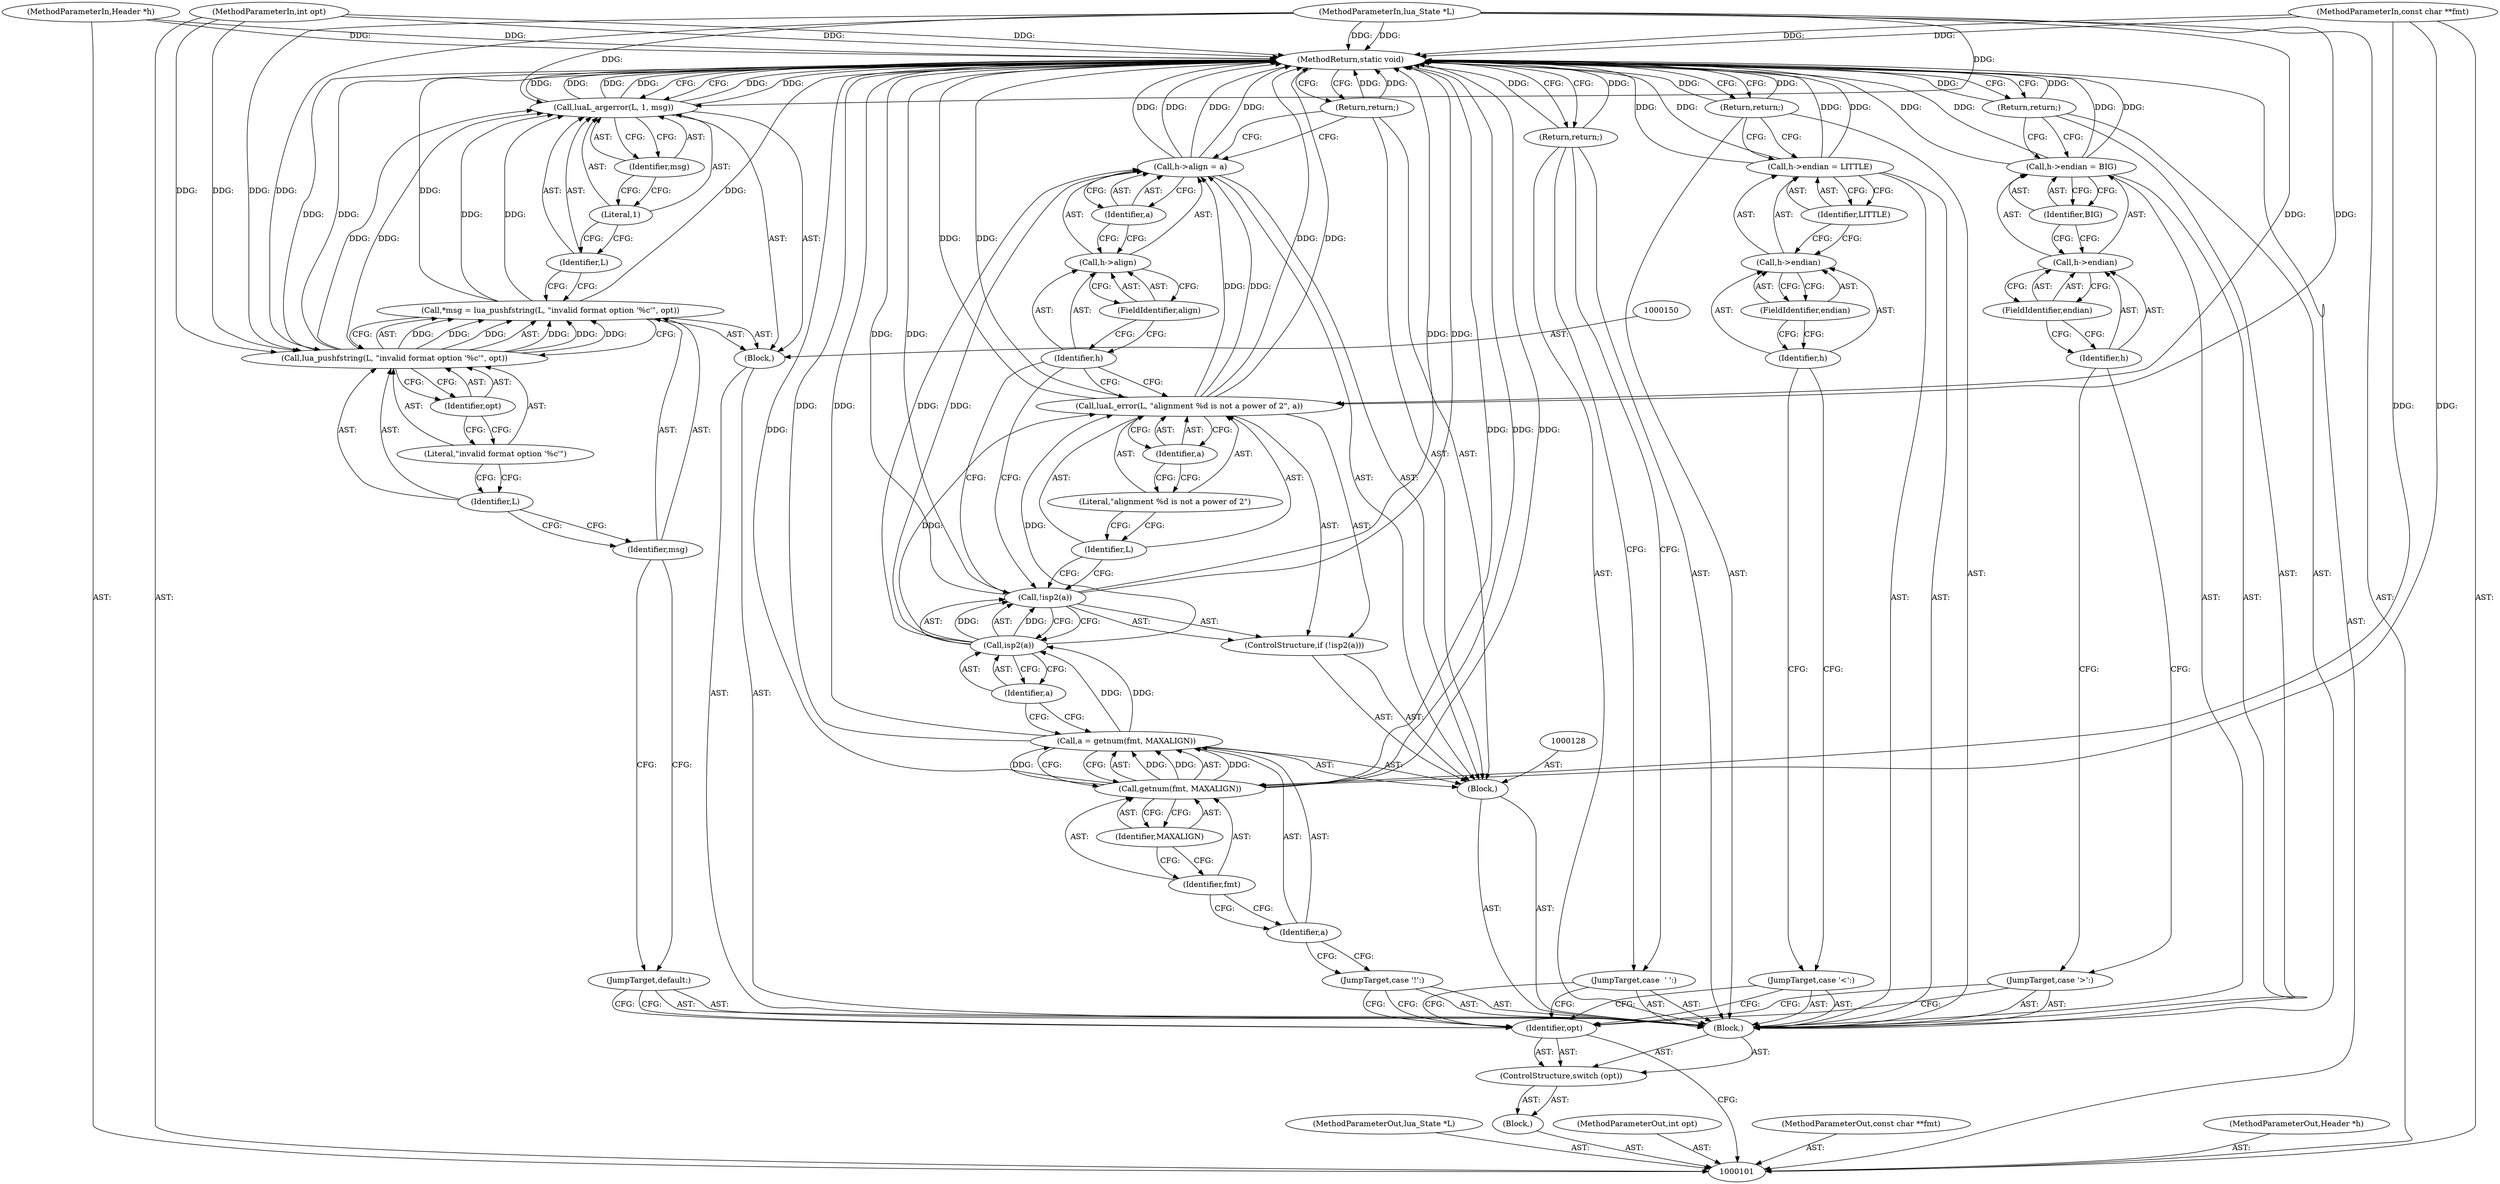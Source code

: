 digraph "0_redis_1eb08bcd4634ae42ec45e8284923ac048beaa4c3_0" {
"1000161" [label="(MethodReturn,static void)"];
"1000102" [label="(MethodParameterIn,lua_State *L)"];
"1000213" [label="(MethodParameterOut,lua_State *L)"];
"1000103" [label="(MethodParameterIn,int opt)"];
"1000214" [label="(MethodParameterOut,int opt)"];
"1000104" [label="(MethodParameterIn,const char **fmt)"];
"1000215" [label="(MethodParameterOut,const char **fmt)"];
"1000139" [label="(Identifier,L)"];
"1000140" [label="(Literal,\"alignment %d is not a power of 2\")"];
"1000141" [label="(Identifier,a)"];
"1000138" [label="(Call,luaL_error(L, \"alignment %d is not a power of 2\", a))"];
"1000145" [label="(FieldIdentifier,align)"];
"1000146" [label="(Identifier,a)"];
"1000142" [label="(Call,h->align = a)"];
"1000143" [label="(Call,h->align)"];
"1000144" [label="(Identifier,h)"];
"1000147" [label="(Return,return;)"];
"1000148" [label="(JumpTarget,default:)"];
"1000151" [label="(Call,*msg = lua_pushfstring(L, \"invalid format option '%c'\", opt))"];
"1000152" [label="(Identifier,msg)"];
"1000153" [label="(Call,lua_pushfstring(L, \"invalid format option '%c'\", opt))"];
"1000154" [label="(Identifier,L)"];
"1000155" [label="(Literal,\"invalid format option '%c'\")"];
"1000149" [label="(Block,)"];
"1000156" [label="(Identifier,opt)"];
"1000158" [label="(Identifier,L)"];
"1000159" [label="(Literal,1)"];
"1000160" [label="(Identifier,msg)"];
"1000157" [label="(Call,luaL_argerror(L, 1, msg))"];
"1000105" [label="(MethodParameterIn,Header *h)"];
"1000216" [label="(MethodParameterOut,Header *h)"];
"1000106" [label="(Block,)"];
"1000108" [label="(Identifier,opt)"];
"1000109" [label="(Block,)"];
"1000107" [label="(ControlStructure,switch (opt))"];
"1000111" [label="(Return,return;)"];
"1000110" [label="(JumpTarget,case  ' ':)"];
"1000113" [label="(Call,h->endian = BIG)"];
"1000114" [label="(Call,h->endian)"];
"1000115" [label="(Identifier,h)"];
"1000116" [label="(FieldIdentifier,endian)"];
"1000117" [label="(Identifier,BIG)"];
"1000118" [label="(Return,return;)"];
"1000112" [label="(JumpTarget,case '>':)"];
"1000120" [label="(Call,h->endian = LITTLE)"];
"1000121" [label="(Call,h->endian)"];
"1000122" [label="(Identifier,h)"];
"1000123" [label="(FieldIdentifier,endian)"];
"1000124" [label="(Identifier,LITTLE)"];
"1000125" [label="(Return,return;)"];
"1000119" [label="(JumpTarget,case '<':)"];
"1000126" [label="(JumpTarget,case '!':)"];
"1000129" [label="(Call,a = getnum(fmt, MAXALIGN))"];
"1000130" [label="(Identifier,a)"];
"1000131" [label="(Call,getnum(fmt, MAXALIGN))"];
"1000132" [label="(Identifier,fmt)"];
"1000133" [label="(Identifier,MAXALIGN)"];
"1000127" [label="(Block,)"];
"1000135" [label="(Call,!isp2(a))"];
"1000136" [label="(Call,isp2(a))"];
"1000137" [label="(Identifier,a)"];
"1000134" [label="(ControlStructure,if (!isp2(a)))"];
"1000161" -> "1000101"  [label="AST: "];
"1000161" -> "1000111"  [label="CFG: "];
"1000161" -> "1000118"  [label="CFG: "];
"1000161" -> "1000125"  [label="CFG: "];
"1000161" -> "1000147"  [label="CFG: "];
"1000161" -> "1000157"  [label="CFG: "];
"1000113" -> "1000161"  [label="DDG: "];
"1000113" -> "1000161"  [label="DDG: "];
"1000157" -> "1000161"  [label="DDG: "];
"1000157" -> "1000161"  [label="DDG: "];
"1000157" -> "1000161"  [label="DDG: "];
"1000104" -> "1000161"  [label="DDG: "];
"1000105" -> "1000161"  [label="DDG: "];
"1000120" -> "1000161"  [label="DDG: "];
"1000120" -> "1000161"  [label="DDG: "];
"1000151" -> "1000161"  [label="DDG: "];
"1000142" -> "1000161"  [label="DDG: "];
"1000142" -> "1000161"  [label="DDG: "];
"1000131" -> "1000161"  [label="DDG: "];
"1000131" -> "1000161"  [label="DDG: "];
"1000138" -> "1000161"  [label="DDG: "];
"1000138" -> "1000161"  [label="DDG: "];
"1000103" -> "1000161"  [label="DDG: "];
"1000102" -> "1000161"  [label="DDG: "];
"1000135" -> "1000161"  [label="DDG: "];
"1000135" -> "1000161"  [label="DDG: "];
"1000153" -> "1000161"  [label="DDG: "];
"1000129" -> "1000161"  [label="DDG: "];
"1000111" -> "1000161"  [label="DDG: "];
"1000147" -> "1000161"  [label="DDG: "];
"1000125" -> "1000161"  [label="DDG: "];
"1000118" -> "1000161"  [label="DDG: "];
"1000102" -> "1000101"  [label="AST: "];
"1000102" -> "1000161"  [label="DDG: "];
"1000102" -> "1000138"  [label="DDG: "];
"1000102" -> "1000153"  [label="DDG: "];
"1000102" -> "1000157"  [label="DDG: "];
"1000213" -> "1000101"  [label="AST: "];
"1000103" -> "1000101"  [label="AST: "];
"1000103" -> "1000161"  [label="DDG: "];
"1000103" -> "1000153"  [label="DDG: "];
"1000214" -> "1000101"  [label="AST: "];
"1000104" -> "1000101"  [label="AST: "];
"1000104" -> "1000161"  [label="DDG: "];
"1000104" -> "1000131"  [label="DDG: "];
"1000215" -> "1000101"  [label="AST: "];
"1000139" -> "1000138"  [label="AST: "];
"1000139" -> "1000135"  [label="CFG: "];
"1000140" -> "1000139"  [label="CFG: "];
"1000140" -> "1000138"  [label="AST: "];
"1000140" -> "1000139"  [label="CFG: "];
"1000141" -> "1000140"  [label="CFG: "];
"1000141" -> "1000138"  [label="AST: "];
"1000141" -> "1000140"  [label="CFG: "];
"1000138" -> "1000141"  [label="CFG: "];
"1000138" -> "1000134"  [label="AST: "];
"1000138" -> "1000141"  [label="CFG: "];
"1000139" -> "1000138"  [label="AST: "];
"1000140" -> "1000138"  [label="AST: "];
"1000141" -> "1000138"  [label="AST: "];
"1000144" -> "1000138"  [label="CFG: "];
"1000138" -> "1000161"  [label="DDG: "];
"1000138" -> "1000161"  [label="DDG: "];
"1000102" -> "1000138"  [label="DDG: "];
"1000136" -> "1000138"  [label="DDG: "];
"1000138" -> "1000142"  [label="DDG: "];
"1000145" -> "1000143"  [label="AST: "];
"1000145" -> "1000144"  [label="CFG: "];
"1000143" -> "1000145"  [label="CFG: "];
"1000146" -> "1000142"  [label="AST: "];
"1000146" -> "1000143"  [label="CFG: "];
"1000142" -> "1000146"  [label="CFG: "];
"1000142" -> "1000127"  [label="AST: "];
"1000142" -> "1000146"  [label="CFG: "];
"1000143" -> "1000142"  [label="AST: "];
"1000146" -> "1000142"  [label="AST: "];
"1000147" -> "1000142"  [label="CFG: "];
"1000142" -> "1000161"  [label="DDG: "];
"1000142" -> "1000161"  [label="DDG: "];
"1000138" -> "1000142"  [label="DDG: "];
"1000136" -> "1000142"  [label="DDG: "];
"1000143" -> "1000142"  [label="AST: "];
"1000143" -> "1000145"  [label="CFG: "];
"1000144" -> "1000143"  [label="AST: "];
"1000145" -> "1000143"  [label="AST: "];
"1000146" -> "1000143"  [label="CFG: "];
"1000144" -> "1000143"  [label="AST: "];
"1000144" -> "1000138"  [label="CFG: "];
"1000144" -> "1000135"  [label="CFG: "];
"1000145" -> "1000144"  [label="CFG: "];
"1000147" -> "1000127"  [label="AST: "];
"1000147" -> "1000142"  [label="CFG: "];
"1000161" -> "1000147"  [label="CFG: "];
"1000147" -> "1000161"  [label="DDG: "];
"1000148" -> "1000109"  [label="AST: "];
"1000148" -> "1000108"  [label="CFG: "];
"1000152" -> "1000148"  [label="CFG: "];
"1000151" -> "1000149"  [label="AST: "];
"1000151" -> "1000153"  [label="CFG: "];
"1000152" -> "1000151"  [label="AST: "];
"1000153" -> "1000151"  [label="AST: "];
"1000158" -> "1000151"  [label="CFG: "];
"1000151" -> "1000161"  [label="DDG: "];
"1000153" -> "1000151"  [label="DDG: "];
"1000153" -> "1000151"  [label="DDG: "];
"1000153" -> "1000151"  [label="DDG: "];
"1000151" -> "1000157"  [label="DDG: "];
"1000152" -> "1000151"  [label="AST: "];
"1000152" -> "1000148"  [label="CFG: "];
"1000154" -> "1000152"  [label="CFG: "];
"1000153" -> "1000151"  [label="AST: "];
"1000153" -> "1000156"  [label="CFG: "];
"1000154" -> "1000153"  [label="AST: "];
"1000155" -> "1000153"  [label="AST: "];
"1000156" -> "1000153"  [label="AST: "];
"1000151" -> "1000153"  [label="CFG: "];
"1000153" -> "1000161"  [label="DDG: "];
"1000153" -> "1000151"  [label="DDG: "];
"1000153" -> "1000151"  [label="DDG: "];
"1000153" -> "1000151"  [label="DDG: "];
"1000102" -> "1000153"  [label="DDG: "];
"1000103" -> "1000153"  [label="DDG: "];
"1000153" -> "1000157"  [label="DDG: "];
"1000154" -> "1000153"  [label="AST: "];
"1000154" -> "1000152"  [label="CFG: "];
"1000155" -> "1000154"  [label="CFG: "];
"1000155" -> "1000153"  [label="AST: "];
"1000155" -> "1000154"  [label="CFG: "];
"1000156" -> "1000155"  [label="CFG: "];
"1000149" -> "1000109"  [label="AST: "];
"1000150" -> "1000149"  [label="AST: "];
"1000151" -> "1000149"  [label="AST: "];
"1000157" -> "1000149"  [label="AST: "];
"1000156" -> "1000153"  [label="AST: "];
"1000156" -> "1000155"  [label="CFG: "];
"1000153" -> "1000156"  [label="CFG: "];
"1000158" -> "1000157"  [label="AST: "];
"1000158" -> "1000151"  [label="CFG: "];
"1000159" -> "1000158"  [label="CFG: "];
"1000159" -> "1000157"  [label="AST: "];
"1000159" -> "1000158"  [label="CFG: "];
"1000160" -> "1000159"  [label="CFG: "];
"1000160" -> "1000157"  [label="AST: "];
"1000160" -> "1000159"  [label="CFG: "];
"1000157" -> "1000160"  [label="CFG: "];
"1000157" -> "1000149"  [label="AST: "];
"1000157" -> "1000160"  [label="CFG: "];
"1000158" -> "1000157"  [label="AST: "];
"1000159" -> "1000157"  [label="AST: "];
"1000160" -> "1000157"  [label="AST: "];
"1000161" -> "1000157"  [label="CFG: "];
"1000157" -> "1000161"  [label="DDG: "];
"1000157" -> "1000161"  [label="DDG: "];
"1000157" -> "1000161"  [label="DDG: "];
"1000153" -> "1000157"  [label="DDG: "];
"1000102" -> "1000157"  [label="DDG: "];
"1000151" -> "1000157"  [label="DDG: "];
"1000105" -> "1000101"  [label="AST: "];
"1000105" -> "1000161"  [label="DDG: "];
"1000216" -> "1000101"  [label="AST: "];
"1000106" -> "1000101"  [label="AST: "];
"1000107" -> "1000106"  [label="AST: "];
"1000108" -> "1000107"  [label="AST: "];
"1000108" -> "1000101"  [label="CFG: "];
"1000110" -> "1000108"  [label="CFG: "];
"1000112" -> "1000108"  [label="CFG: "];
"1000119" -> "1000108"  [label="CFG: "];
"1000126" -> "1000108"  [label="CFG: "];
"1000148" -> "1000108"  [label="CFG: "];
"1000109" -> "1000107"  [label="AST: "];
"1000110" -> "1000109"  [label="AST: "];
"1000111" -> "1000109"  [label="AST: "];
"1000112" -> "1000109"  [label="AST: "];
"1000113" -> "1000109"  [label="AST: "];
"1000118" -> "1000109"  [label="AST: "];
"1000119" -> "1000109"  [label="AST: "];
"1000120" -> "1000109"  [label="AST: "];
"1000125" -> "1000109"  [label="AST: "];
"1000126" -> "1000109"  [label="AST: "];
"1000127" -> "1000109"  [label="AST: "];
"1000148" -> "1000109"  [label="AST: "];
"1000149" -> "1000109"  [label="AST: "];
"1000107" -> "1000106"  [label="AST: "];
"1000108" -> "1000107"  [label="AST: "];
"1000109" -> "1000107"  [label="AST: "];
"1000111" -> "1000109"  [label="AST: "];
"1000111" -> "1000110"  [label="CFG: "];
"1000161" -> "1000111"  [label="CFG: "];
"1000111" -> "1000161"  [label="DDG: "];
"1000110" -> "1000109"  [label="AST: "];
"1000110" -> "1000108"  [label="CFG: "];
"1000111" -> "1000110"  [label="CFG: "];
"1000113" -> "1000109"  [label="AST: "];
"1000113" -> "1000117"  [label="CFG: "];
"1000114" -> "1000113"  [label="AST: "];
"1000117" -> "1000113"  [label="AST: "];
"1000118" -> "1000113"  [label="CFG: "];
"1000113" -> "1000161"  [label="DDG: "];
"1000113" -> "1000161"  [label="DDG: "];
"1000114" -> "1000113"  [label="AST: "];
"1000114" -> "1000116"  [label="CFG: "];
"1000115" -> "1000114"  [label="AST: "];
"1000116" -> "1000114"  [label="AST: "];
"1000117" -> "1000114"  [label="CFG: "];
"1000115" -> "1000114"  [label="AST: "];
"1000115" -> "1000112"  [label="CFG: "];
"1000116" -> "1000115"  [label="CFG: "];
"1000116" -> "1000114"  [label="AST: "];
"1000116" -> "1000115"  [label="CFG: "];
"1000114" -> "1000116"  [label="CFG: "];
"1000117" -> "1000113"  [label="AST: "];
"1000117" -> "1000114"  [label="CFG: "];
"1000113" -> "1000117"  [label="CFG: "];
"1000118" -> "1000109"  [label="AST: "];
"1000118" -> "1000113"  [label="CFG: "];
"1000161" -> "1000118"  [label="CFG: "];
"1000118" -> "1000161"  [label="DDG: "];
"1000112" -> "1000109"  [label="AST: "];
"1000112" -> "1000108"  [label="CFG: "];
"1000115" -> "1000112"  [label="CFG: "];
"1000120" -> "1000109"  [label="AST: "];
"1000120" -> "1000124"  [label="CFG: "];
"1000121" -> "1000120"  [label="AST: "];
"1000124" -> "1000120"  [label="AST: "];
"1000125" -> "1000120"  [label="CFG: "];
"1000120" -> "1000161"  [label="DDG: "];
"1000120" -> "1000161"  [label="DDG: "];
"1000121" -> "1000120"  [label="AST: "];
"1000121" -> "1000123"  [label="CFG: "];
"1000122" -> "1000121"  [label="AST: "];
"1000123" -> "1000121"  [label="AST: "];
"1000124" -> "1000121"  [label="CFG: "];
"1000122" -> "1000121"  [label="AST: "];
"1000122" -> "1000119"  [label="CFG: "];
"1000123" -> "1000122"  [label="CFG: "];
"1000123" -> "1000121"  [label="AST: "];
"1000123" -> "1000122"  [label="CFG: "];
"1000121" -> "1000123"  [label="CFG: "];
"1000124" -> "1000120"  [label="AST: "];
"1000124" -> "1000121"  [label="CFG: "];
"1000120" -> "1000124"  [label="CFG: "];
"1000125" -> "1000109"  [label="AST: "];
"1000125" -> "1000120"  [label="CFG: "];
"1000161" -> "1000125"  [label="CFG: "];
"1000125" -> "1000161"  [label="DDG: "];
"1000119" -> "1000109"  [label="AST: "];
"1000119" -> "1000108"  [label="CFG: "];
"1000122" -> "1000119"  [label="CFG: "];
"1000126" -> "1000109"  [label="AST: "];
"1000126" -> "1000108"  [label="CFG: "];
"1000130" -> "1000126"  [label="CFG: "];
"1000129" -> "1000127"  [label="AST: "];
"1000129" -> "1000131"  [label="CFG: "];
"1000130" -> "1000129"  [label="AST: "];
"1000131" -> "1000129"  [label="AST: "];
"1000137" -> "1000129"  [label="CFG: "];
"1000129" -> "1000161"  [label="DDG: "];
"1000131" -> "1000129"  [label="DDG: "];
"1000131" -> "1000129"  [label="DDG: "];
"1000129" -> "1000136"  [label="DDG: "];
"1000130" -> "1000129"  [label="AST: "];
"1000130" -> "1000126"  [label="CFG: "];
"1000132" -> "1000130"  [label="CFG: "];
"1000131" -> "1000129"  [label="AST: "];
"1000131" -> "1000133"  [label="CFG: "];
"1000132" -> "1000131"  [label="AST: "];
"1000133" -> "1000131"  [label="AST: "];
"1000129" -> "1000131"  [label="CFG: "];
"1000131" -> "1000161"  [label="DDG: "];
"1000131" -> "1000161"  [label="DDG: "];
"1000131" -> "1000129"  [label="DDG: "];
"1000131" -> "1000129"  [label="DDG: "];
"1000104" -> "1000131"  [label="DDG: "];
"1000132" -> "1000131"  [label="AST: "];
"1000132" -> "1000130"  [label="CFG: "];
"1000133" -> "1000132"  [label="CFG: "];
"1000133" -> "1000131"  [label="AST: "];
"1000133" -> "1000132"  [label="CFG: "];
"1000131" -> "1000133"  [label="CFG: "];
"1000127" -> "1000109"  [label="AST: "];
"1000128" -> "1000127"  [label="AST: "];
"1000129" -> "1000127"  [label="AST: "];
"1000134" -> "1000127"  [label="AST: "];
"1000142" -> "1000127"  [label="AST: "];
"1000147" -> "1000127"  [label="AST: "];
"1000135" -> "1000134"  [label="AST: "];
"1000135" -> "1000136"  [label="CFG: "];
"1000136" -> "1000135"  [label="AST: "];
"1000139" -> "1000135"  [label="CFG: "];
"1000144" -> "1000135"  [label="CFG: "];
"1000135" -> "1000161"  [label="DDG: "];
"1000135" -> "1000161"  [label="DDG: "];
"1000136" -> "1000135"  [label="DDG: "];
"1000136" -> "1000135"  [label="AST: "];
"1000136" -> "1000137"  [label="CFG: "];
"1000137" -> "1000136"  [label="AST: "];
"1000135" -> "1000136"  [label="CFG: "];
"1000136" -> "1000135"  [label="DDG: "];
"1000129" -> "1000136"  [label="DDG: "];
"1000136" -> "1000138"  [label="DDG: "];
"1000136" -> "1000142"  [label="DDG: "];
"1000137" -> "1000136"  [label="AST: "];
"1000137" -> "1000129"  [label="CFG: "];
"1000136" -> "1000137"  [label="CFG: "];
"1000134" -> "1000127"  [label="AST: "];
"1000135" -> "1000134"  [label="AST: "];
"1000138" -> "1000134"  [label="AST: "];
}

